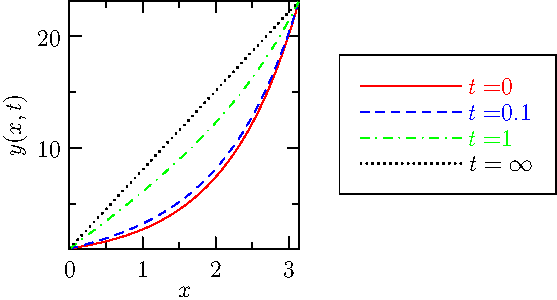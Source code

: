 import graph;
size(150,IgnoreAspect);

real t=0;
real b=1;
real ind(int n) {
  real val=0.0;
  val += (2/pi)*n*(1-(-1)^n*exp(pi))/(n^2+1);
  val += 2*(exp(pi)-1)*(-1)^n/(pi*n);
  val += 2*((-1)^n-1)/(n*pi);
  return val;
}
int N=1000;
real f(real x) {
  real val=0.0;
  val += 1+x*(exp(pi)-1)/pi;
  for(int n=1; n < N; ++n) {
    val += ind(n)*exp(-b*t)*sin(n*x);
  }
  return val;
};


t=0;
draw(graph(f,0,pi),Pen(0),"$t=$"+(string)t);
t=0.1;
draw(graph(f,0,pi),Pen(1)+dashed,"$t=$"+(string)t);
t=1;
draw(graph(f,0,pi),Pen(2)+dashdotted,"$t=$"+(string)t);
//t=10;
//draw(graph(f,0,pi),Pen(3)+longdashdotted,"$t=$"+(string)t);
N=0;
draw(graph(f,0,pi),Dotted,"$t=\infty$");


xaxis("$x$",BottomTop,LeftTicks);
yaxis("$y(x,t)$",LeftRight,RightTicks);
attach(legend(),point(E),20E);
